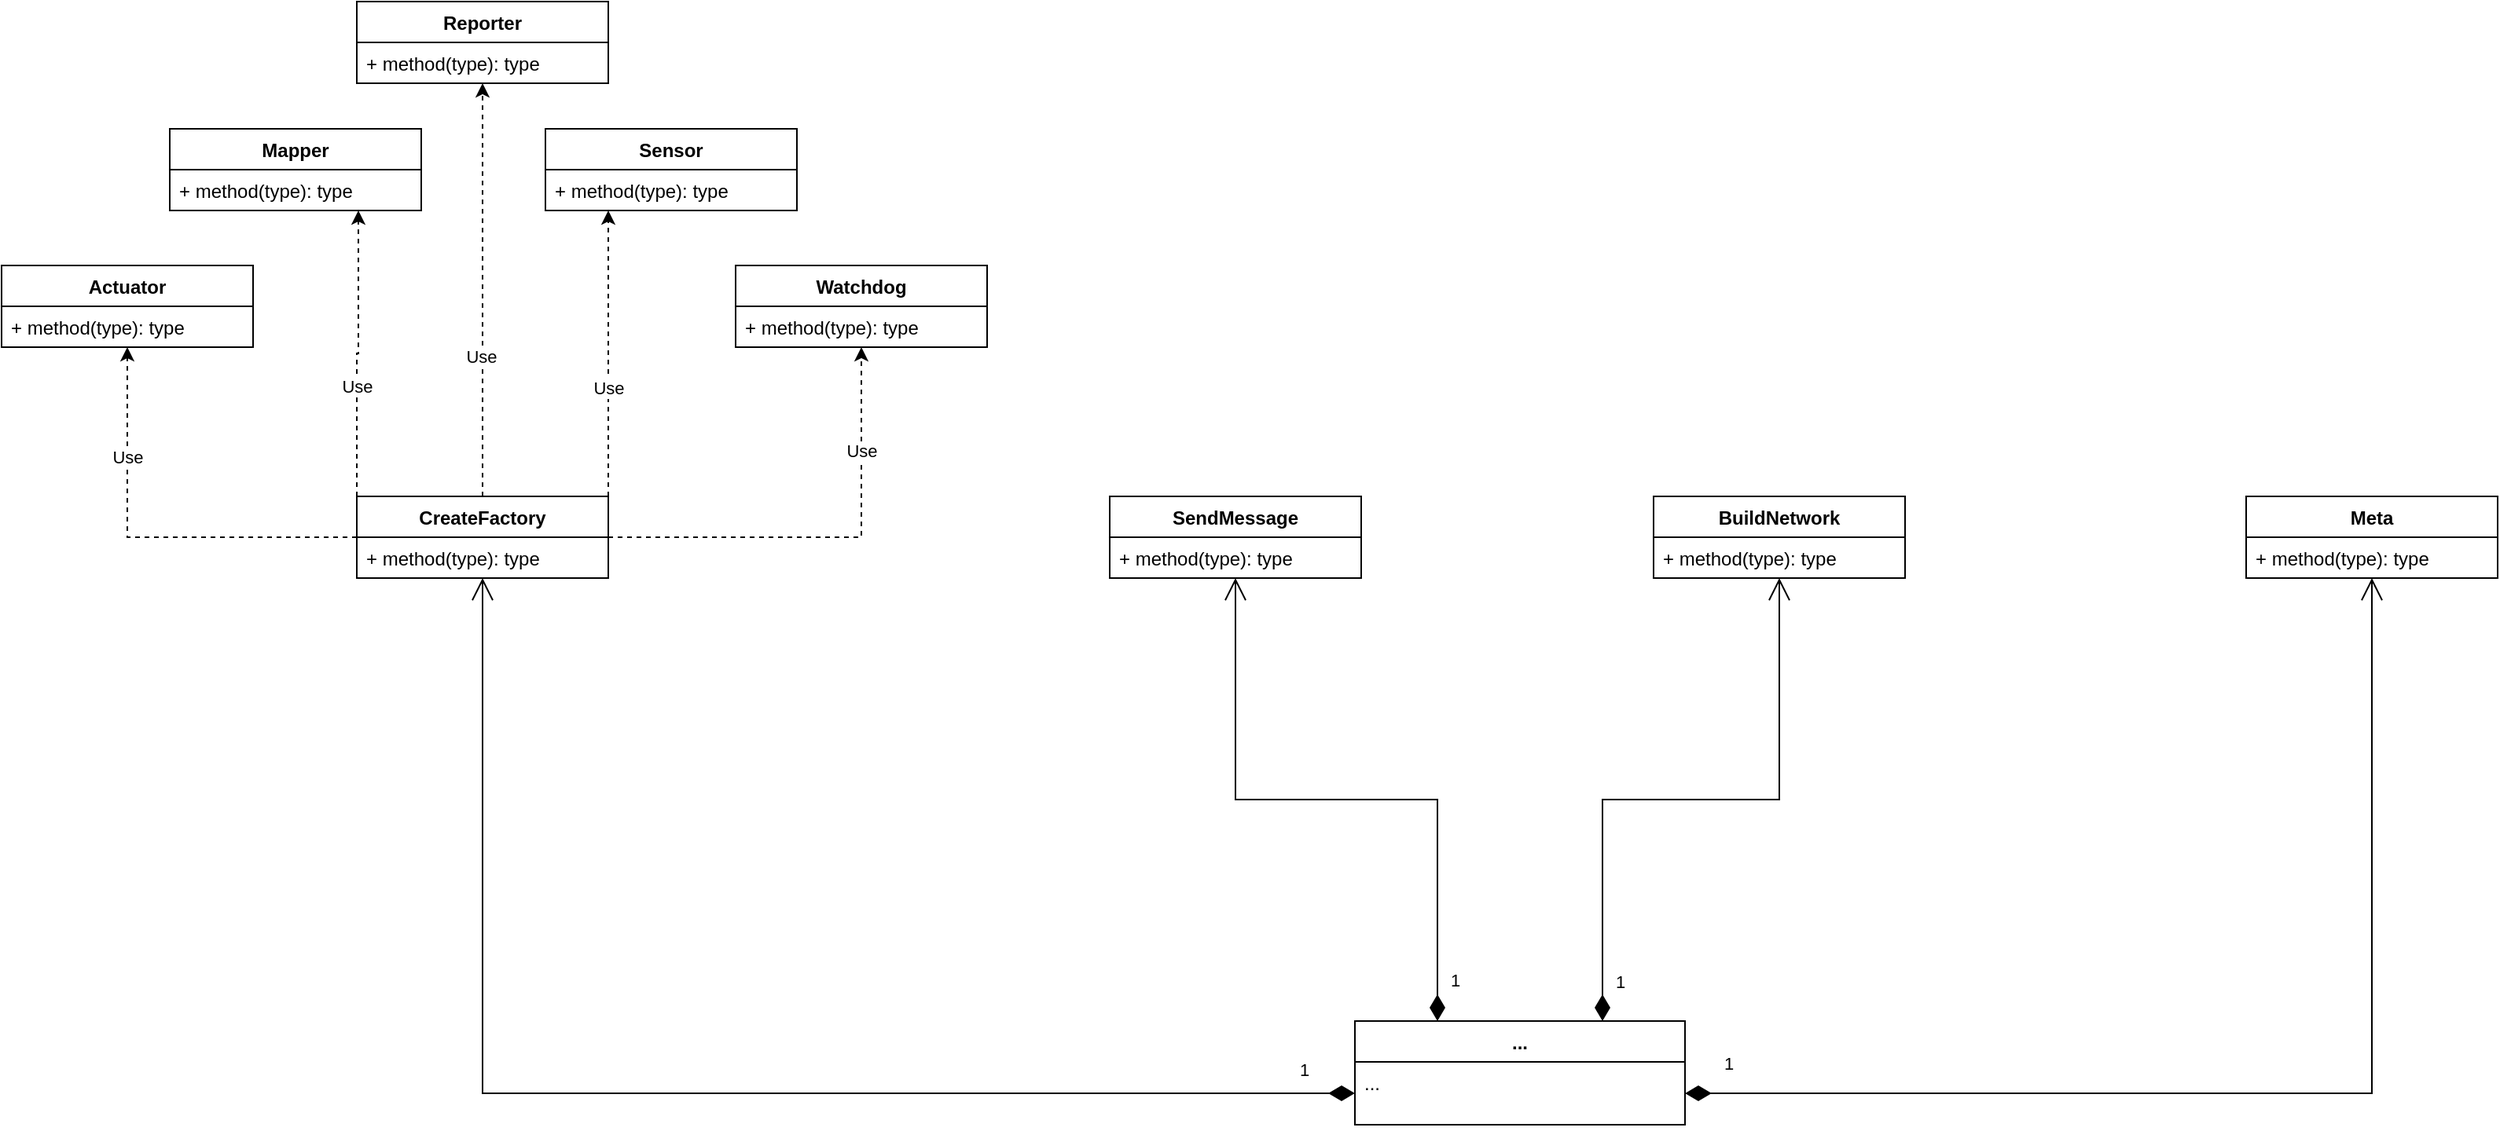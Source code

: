 <mxfile version="18.1.3" type="device"><diagram id="zQp5q17trz5MWXNw4xDx" name="Page-1"><mxGraphModel dx="1927" dy="1112" grid="0" gridSize="10" guides="1" tooltips="1" connect="1" arrows="1" fold="1" page="0" pageScale="1" pageWidth="850" pageHeight="1100" math="0" shadow="0"><root><mxCell id="0"/><mxCell id="1" parent="0"/><mxCell id="VVlKi-mO98epQE3-W1J9-36" value="..." style="swimlane;fontStyle=1;align=center;verticalAlign=top;childLayout=stackLayout;horizontal=1;startSize=26;horizontalStack=0;resizeParent=1;resizeParentMax=0;resizeLast=0;collapsible=1;marginBottom=0;rounded=0;labelBackgroundColor=none;labelBorderColor=none;perimeter=rectanglePerimeter;swimlaneFillColor=none;strokeColor=default;swimlaneLine=1;shadow=0;glass=0;" parent="1" vertex="1"><mxGeometry x="525" y="712" width="210" height="66" as="geometry"/></mxCell><mxCell id="VVlKi-mO98epQE3-W1J9-39" value="..." style="text;strokeColor=default;fillColor=none;align=left;verticalAlign=top;spacingLeft=4;spacingRight=4;overflow=hidden;rotatable=0;points=[[0,0.5],[1,0.5]];portConstraint=eastwest;rounded=0;labelBackgroundColor=none;labelBorderColor=none;perimeter=rectanglePerimeter;swimlaneFillColor=none;swimlaneLine=1;shadow=0;glass=0;" parent="VVlKi-mO98epQE3-W1J9-36" vertex="1"><mxGeometry y="26" width="210" height="40" as="geometry"/></mxCell><mxCell id="VVlKi-mO98epQE3-W1J9-95" value="1" style="endArrow=open;html=1;endSize=12;startArrow=diamondThin;startSize=14;startFill=1;edgeStyle=orthogonalEdgeStyle;align=left;verticalAlign=bottom;shadow=0;fillColor=none;labelBackgroundColor=none;labelBorderColor=none;exitX=0;exitY=0.5;exitDx=0;exitDy=0;entryX=0.5;entryY=1;entryDx=0;entryDy=0;swimlaneLine=1;rounded=0;" parent="1" source="VVlKi-mO98epQE3-W1J9-39" target="CTnLpeW_Wq752c0jhndu-74" edge="1"><mxGeometry x="-0.916" y="-6" relative="1" as="geometry"><mxPoint x="380" y="599" as="sourcePoint"/><mxPoint x="-30" y="538" as="targetPoint"/><mxPoint as="offset"/></mxGeometry></mxCell><mxCell id="VVlKi-mO98epQE3-W1J9-97" value="1" style="endArrow=open;html=1;endSize=12;startArrow=diamondThin;startSize=14;startFill=1;edgeStyle=orthogonalEdgeStyle;align=left;verticalAlign=bottom;shadow=0;exitX=1;exitY=0.5;exitDx=0;exitDy=0;labelBackgroundColor=none;labelBorderColor=none;entryX=0.5;entryY=1;entryDx=0;entryDy=0;swimlaneLine=1;rounded=0;" parent="1" source="VVlKi-mO98epQE3-W1J9-39" target="CTnLpeW_Wq752c0jhndu-91" edge="1"><mxGeometry x="-0.941" y="11" relative="1" as="geometry"><mxPoint x="761" y="556.75" as="sourcePoint"/><mxPoint x="1167.6" y="484.308" as="targetPoint"/><mxPoint y="1" as="offset"/></mxGeometry></mxCell><mxCell id="CTnLpeW_Wq752c0jhndu-3" value="1" style="endArrow=open;html=1;endSize=12;startArrow=diamondThin;startSize=14;startFill=1;edgeStyle=orthogonalEdgeStyle;align=left;verticalAlign=bottom;shadow=0;fillColor=none;exitX=0.25;exitY=0;exitDx=0;exitDy=0;labelBackgroundColor=none;labelBorderColor=none;entryX=0.5;entryY=1;entryDx=0;entryDy=0;swimlaneLine=1;rounded=0;" edge="1" parent="1" source="VVlKi-mO98epQE3-W1J9-36" target="CTnLpeW_Wq752c0jhndu-87"><mxGeometry x="-0.916" y="-6" relative="1" as="geometry"><mxPoint x="630" y="523" as="sourcePoint"/><mxPoint x="436" y="480" as="targetPoint"/><mxPoint as="offset"/></mxGeometry></mxCell><mxCell id="CTnLpeW_Wq752c0jhndu-49" value="1" style="endArrow=open;html=1;endSize=12;startArrow=diamondThin;startSize=14;startFill=1;edgeStyle=orthogonalEdgeStyle;align=left;verticalAlign=bottom;shadow=0;fillColor=none;exitX=0.75;exitY=0;exitDx=0;exitDy=0;labelBackgroundColor=none;labelBorderColor=none;entryX=0.5;entryY=1;entryDx=0;entryDy=0;swimlaneLine=1;rounded=0;" edge="1" parent="1" source="VVlKi-mO98epQE3-W1J9-36" target="CTnLpeW_Wq752c0jhndu-89"><mxGeometry x="-0.916" y="-6" relative="1" as="geometry"><mxPoint x="728.94" y="682.45" as="sourcePoint"/><mxPoint x="779" y="459" as="targetPoint"/><mxPoint as="offset"/></mxGeometry></mxCell><mxCell id="CTnLpeW_Wq752c0jhndu-87" value="SendMessage" style="swimlane;fontStyle=1;align=center;verticalAlign=top;childLayout=stackLayout;horizontal=1;startSize=26;horizontalStack=0;resizeParent=1;resizeParentMax=0;resizeLast=0;collapsible=1;marginBottom=0;perimeter=rectanglePerimeter;swimlaneFillColor=none;strokeColor=default;swimlaneLine=1;rounded=0;shadow=0;glass=0;" vertex="1" parent="1"><mxGeometry x="369" y="378" width="160" height="52" as="geometry"/></mxCell><mxCell id="CTnLpeW_Wq752c0jhndu-88" value="+ method(type): type" style="text;strokeColor=default;fillColor=none;align=left;verticalAlign=top;spacingLeft=4;spacingRight=4;overflow=hidden;rotatable=0;points=[[0,0.5],[1,0.5]];portConstraint=eastwest;perimeter=rectanglePerimeter;swimlaneFillColor=none;swimlaneLine=1;rounded=0;shadow=0;glass=0;" vertex="1" parent="CTnLpeW_Wq752c0jhndu-87"><mxGeometry y="26" width="160" height="26" as="geometry"/></mxCell><mxCell id="CTnLpeW_Wq752c0jhndu-89" value="BuildNetwork" style="swimlane;fontStyle=1;align=center;verticalAlign=top;childLayout=stackLayout;horizontal=1;startSize=26;horizontalStack=0;resizeParent=1;resizeParentMax=0;resizeLast=0;collapsible=1;marginBottom=0;perimeter=rectanglePerimeter;swimlaneFillColor=none;strokeColor=default;swimlaneLine=1;rounded=0;shadow=0;glass=0;" vertex="1" parent="1"><mxGeometry x="715" y="378" width="160" height="52" as="geometry"/></mxCell><mxCell id="CTnLpeW_Wq752c0jhndu-90" value="+ method(type): type" style="text;strokeColor=default;fillColor=none;align=left;verticalAlign=top;spacingLeft=4;spacingRight=4;overflow=hidden;rotatable=0;points=[[0,0.5],[1,0.5]];portConstraint=eastwest;perimeter=rectanglePerimeter;swimlaneFillColor=none;swimlaneLine=1;rounded=0;shadow=0;glass=0;" vertex="1" parent="CTnLpeW_Wq752c0jhndu-89"><mxGeometry y="26" width="160" height="26" as="geometry"/></mxCell><mxCell id="CTnLpeW_Wq752c0jhndu-91" value="Meta" style="swimlane;fontStyle=1;align=center;verticalAlign=top;childLayout=stackLayout;horizontal=1;startSize=26;horizontalStack=0;resizeParent=1;resizeParentMax=0;resizeLast=0;collapsible=1;marginBottom=0;perimeter=rectanglePerimeter;swimlaneFillColor=none;strokeColor=default;swimlaneLine=1;rounded=0;shadow=0;glass=0;" vertex="1" parent="1"><mxGeometry x="1092" y="378" width="160" height="52" as="geometry"/></mxCell><mxCell id="CTnLpeW_Wq752c0jhndu-92" value="+ method(type): type" style="text;strokeColor=default;fillColor=none;align=left;verticalAlign=top;spacingLeft=4;spacingRight=4;overflow=hidden;rotatable=0;points=[[0,0.5],[1,0.5]];portConstraint=eastwest;perimeter=rectanglePerimeter;swimlaneFillColor=none;swimlaneLine=1;rounded=0;shadow=0;glass=0;" vertex="1" parent="CTnLpeW_Wq752c0jhndu-91"><mxGeometry y="26" width="160" height="26" as="geometry"/></mxCell><mxCell id="CTnLpeW_Wq752c0jhndu-102" value="" style="group;" vertex="1" connectable="0" parent="1"><mxGeometry x="-336" y="63" width="627" height="367" as="geometry"/></mxCell><mxCell id="CTnLpeW_Wq752c0jhndu-60" value="Watchdog" style="swimlane;fontStyle=1;align=center;verticalAlign=top;childLayout=stackLayout;horizontal=1;startSize=26;horizontalStack=0;resizeParent=1;resizeParentMax=0;resizeLast=0;collapsible=1;marginBottom=0;perimeter=rectanglePerimeter;swimlaneFillColor=none;strokeColor=default;swimlaneLine=1;rounded=0;shadow=0;glass=0;" vertex="1" parent="CTnLpeW_Wq752c0jhndu-102"><mxGeometry x="467" y="168" width="160" height="52" as="geometry"/></mxCell><mxCell id="CTnLpeW_Wq752c0jhndu-63" value="+ method(type): type" style="text;strokeColor=default;fillColor=none;align=left;verticalAlign=top;spacingLeft=4;spacingRight=4;overflow=hidden;rotatable=0;points=[[0,0.5],[1,0.5]];portConstraint=eastwest;perimeter=rectanglePerimeter;swimlaneFillColor=none;swimlaneLine=1;rounded=0;shadow=0;glass=0;" vertex="1" parent="CTnLpeW_Wq752c0jhndu-60"><mxGeometry y="26" width="160" height="26" as="geometry"/></mxCell><mxCell id="CTnLpeW_Wq752c0jhndu-66" value="Mapper" style="swimlane;fontStyle=1;align=center;verticalAlign=top;childLayout=stackLayout;horizontal=1;startSize=26;horizontalStack=0;resizeParent=1;resizeParentMax=0;resizeLast=0;collapsible=1;marginBottom=0;perimeter=rectanglePerimeter;swimlaneFillColor=none;strokeColor=default;swimlaneLine=1;rounded=0;shadow=0;glass=0;" vertex="1" parent="CTnLpeW_Wq752c0jhndu-102"><mxGeometry x="107" y="81" width="160" height="52" as="geometry"/></mxCell><mxCell id="CTnLpeW_Wq752c0jhndu-67" value="+ method(type): type" style="text;strokeColor=default;fillColor=none;align=left;verticalAlign=top;spacingLeft=4;spacingRight=4;overflow=hidden;rotatable=0;points=[[0,0.5],[1,0.5]];portConstraint=eastwest;perimeter=rectanglePerimeter;swimlaneFillColor=none;swimlaneLine=1;rounded=0;shadow=0;glass=0;" vertex="1" parent="CTnLpeW_Wq752c0jhndu-66"><mxGeometry y="26" width="160" height="26" as="geometry"/></mxCell><mxCell id="CTnLpeW_Wq752c0jhndu-76" style="edgeStyle=orthogonalEdgeStyle;orthogonalLoop=1;jettySize=auto;html=1;exitX=1;exitY=0.5;exitDx=0;exitDy=0;entryX=0.5;entryY=1;entryDx=0;entryDy=0;swimlaneLine=1;rounded=0;jumpStyle=none;dashed=1;" edge="1" parent="CTnLpeW_Wq752c0jhndu-102" source="CTnLpeW_Wq752c0jhndu-74" target="CTnLpeW_Wq752c0jhndu-60"><mxGeometry relative="1" as="geometry"/></mxCell><mxCell id="CTnLpeW_Wq752c0jhndu-101" value="Use" style="edgeLabel;html=1;align=center;verticalAlign=middle;resizable=0;points=[];" vertex="1" connectable="0" parent="CTnLpeW_Wq752c0jhndu-76"><mxGeometry x="0.584" y="1" relative="1" as="geometry"><mxPoint x="1" y="7" as="offset"/></mxGeometry></mxCell><mxCell id="CTnLpeW_Wq752c0jhndu-80" style="edgeStyle=orthogonalEdgeStyle;orthogonalLoop=1;jettySize=auto;html=1;exitX=0;exitY=0;exitDx=0;exitDy=0;entryX=0.75;entryY=1;entryDx=0;entryDy=0;swimlaneLine=1;rounded=0;jumpStyle=none;dashed=1;" edge="1" parent="CTnLpeW_Wq752c0jhndu-102" source="CTnLpeW_Wq752c0jhndu-74" target="CTnLpeW_Wq752c0jhndu-66"><mxGeometry relative="1" as="geometry"/></mxCell><mxCell id="CTnLpeW_Wq752c0jhndu-74" value="CreateFactory" style="swimlane;fontStyle=1;align=center;verticalAlign=top;childLayout=stackLayout;horizontal=1;startSize=26;horizontalStack=0;resizeParent=1;resizeParentMax=0;resizeLast=0;collapsible=1;marginBottom=0;perimeter=rectanglePerimeter;swimlaneFillColor=none;strokeColor=default;swimlaneLine=1;rounded=0;shadow=0;glass=0;" vertex="1" parent="CTnLpeW_Wq752c0jhndu-102"><mxGeometry x="226" y="315" width="160" height="52" as="geometry"/></mxCell><mxCell id="CTnLpeW_Wq752c0jhndu-75" value="+ method(type): type" style="text;strokeColor=default;fillColor=none;align=left;verticalAlign=top;spacingLeft=4;spacingRight=4;overflow=hidden;rotatable=0;points=[[0,0.5],[1,0.5]];portConstraint=eastwest;perimeter=rectanglePerimeter;swimlaneFillColor=none;swimlaneLine=1;rounded=0;shadow=0;glass=0;" vertex="1" parent="CTnLpeW_Wq752c0jhndu-74"><mxGeometry y="26" width="160" height="26" as="geometry"/></mxCell><mxCell id="CTnLpeW_Wq752c0jhndu-78" value="Actuator" style="swimlane;fontStyle=1;align=center;verticalAlign=top;childLayout=stackLayout;horizontal=1;startSize=26;horizontalStack=0;resizeParent=1;resizeParentMax=0;resizeLast=0;collapsible=1;marginBottom=0;perimeter=rectanglePerimeter;swimlaneFillColor=none;strokeColor=default;swimlaneLine=1;rounded=0;shadow=0;glass=0;" vertex="1" parent="CTnLpeW_Wq752c0jhndu-102"><mxGeometry y="168" width="160" height="52" as="geometry"/></mxCell><mxCell id="CTnLpeW_Wq752c0jhndu-79" value="+ method(type): type" style="text;strokeColor=default;fillColor=none;align=left;verticalAlign=top;spacingLeft=4;spacingRight=4;overflow=hidden;rotatable=0;points=[[0,0.5],[1,0.5]];portConstraint=eastwest;perimeter=rectanglePerimeter;swimlaneFillColor=none;swimlaneLine=1;rounded=0;shadow=0;glass=0;" vertex="1" parent="CTnLpeW_Wq752c0jhndu-78"><mxGeometry y="26" width="160" height="26" as="geometry"/></mxCell><mxCell id="CTnLpeW_Wq752c0jhndu-77" style="edgeStyle=orthogonalEdgeStyle;orthogonalLoop=1;jettySize=auto;html=1;exitX=0;exitY=0.5;exitDx=0;exitDy=0;entryX=0.5;entryY=1;entryDx=0;entryDy=0;swimlaneLine=1;rounded=0;jumpStyle=none;dashed=1;" edge="1" parent="CTnLpeW_Wq752c0jhndu-102" source="CTnLpeW_Wq752c0jhndu-74" target="CTnLpeW_Wq752c0jhndu-78"><mxGeometry relative="1" as="geometry"><mxPoint x="67.286" y="314" as="targetPoint"/></mxGeometry></mxCell><mxCell id="CTnLpeW_Wq752c0jhndu-97" value="Use" style="edgeLabel;html=1;align=center;verticalAlign=middle;resizable=0;points=[];" vertex="1" connectable="0" parent="CTnLpeW_Wq752c0jhndu-77"><mxGeometry x="0.395" y="1" relative="1" as="geometry"><mxPoint x="1" y="-11" as="offset"/></mxGeometry></mxCell><mxCell id="CTnLpeW_Wq752c0jhndu-82" value="Sensor" style="swimlane;fontStyle=1;align=center;verticalAlign=top;childLayout=stackLayout;horizontal=1;startSize=26;horizontalStack=0;resizeParent=1;resizeParentMax=0;resizeLast=0;collapsible=1;marginBottom=0;perimeter=rectanglePerimeter;swimlaneFillColor=none;strokeColor=default;swimlaneLine=1;rounded=0;shadow=0;glass=0;" vertex="1" parent="CTnLpeW_Wq752c0jhndu-102"><mxGeometry x="346" y="81" width="160" height="52" as="geometry"/></mxCell><mxCell id="CTnLpeW_Wq752c0jhndu-83" value="+ method(type): type" style="text;strokeColor=default;fillColor=none;align=left;verticalAlign=top;spacingLeft=4;spacingRight=4;overflow=hidden;rotatable=0;points=[[0,0.5],[1,0.5]];portConstraint=eastwest;perimeter=rectanglePerimeter;swimlaneFillColor=none;swimlaneLine=1;rounded=0;shadow=0;glass=0;" vertex="1" parent="CTnLpeW_Wq752c0jhndu-82"><mxGeometry y="26" width="160" height="26" as="geometry"/></mxCell><mxCell id="CTnLpeW_Wq752c0jhndu-81" style="edgeStyle=orthogonalEdgeStyle;orthogonalLoop=1;jettySize=auto;html=1;exitX=1;exitY=0;exitDx=0;exitDy=0;entryX=0.25;entryY=1;entryDx=0;entryDy=0;swimlaneLine=1;rounded=0;jumpStyle=none;dashed=1;" edge="1" parent="CTnLpeW_Wq752c0jhndu-102" source="CTnLpeW_Wq752c0jhndu-74" target="CTnLpeW_Wq752c0jhndu-82"><mxGeometry relative="1" as="geometry"><mxPoint x="386.143" y="226" as="targetPoint"/></mxGeometry></mxCell><mxCell id="CTnLpeW_Wq752c0jhndu-100" value="Use" style="edgeLabel;html=1;align=center;verticalAlign=middle;resizable=0;points=[];" vertex="1" connectable="0" parent="CTnLpeW_Wq752c0jhndu-81"><mxGeometry x="-0.058" relative="1" as="geometry"><mxPoint y="16" as="offset"/></mxGeometry></mxCell><mxCell id="CTnLpeW_Wq752c0jhndu-84" value="Reporter" style="swimlane;fontStyle=1;align=center;verticalAlign=top;childLayout=stackLayout;horizontal=1;startSize=26;horizontalStack=0;resizeParent=1;resizeParentMax=0;resizeLast=0;collapsible=1;marginBottom=0;perimeter=rectanglePerimeter;swimlaneFillColor=none;strokeColor=default;swimlaneLine=1;rounded=0;shadow=0;glass=0;" vertex="1" parent="CTnLpeW_Wq752c0jhndu-102"><mxGeometry x="226" width="160" height="52" as="geometry"/></mxCell><mxCell id="CTnLpeW_Wq752c0jhndu-85" value="+ method(type): type" style="text;strokeColor=default;fillColor=none;align=left;verticalAlign=top;spacingLeft=4;spacingRight=4;overflow=hidden;rotatable=0;points=[[0,0.5],[1,0.5]];portConstraint=eastwest;perimeter=rectanglePerimeter;swimlaneFillColor=none;swimlaneLine=1;rounded=0;shadow=0;glass=0;" vertex="1" parent="CTnLpeW_Wq752c0jhndu-84"><mxGeometry y="26" width="160" height="26" as="geometry"/></mxCell><mxCell id="CTnLpeW_Wq752c0jhndu-86" style="edgeStyle=orthogonalEdgeStyle;orthogonalLoop=1;jettySize=auto;html=1;entryX=0.5;entryY=1;entryDx=0;entryDy=0;swimlaneLine=1;rounded=0;jumpStyle=none;dashed=1;" edge="1" parent="CTnLpeW_Wq752c0jhndu-102" source="CTnLpeW_Wq752c0jhndu-74" target="CTnLpeW_Wq752c0jhndu-84"><mxGeometry relative="1" as="geometry"/></mxCell><mxCell id="CTnLpeW_Wq752c0jhndu-99" value="Use" style="edgeLabel;html=1;align=center;verticalAlign=middle;resizable=0;points=[];" vertex="1" connectable="0" parent="CTnLpeW_Wq752c0jhndu-86"><mxGeometry x="-0.32" y="1" relative="1" as="geometry"><mxPoint as="offset"/></mxGeometry></mxCell><mxCell id="CTnLpeW_Wq752c0jhndu-98" value="Use" style="edgeLabel;html=1;align=center;verticalAlign=middle;resizable=0;points=[];" vertex="1" connectable="0" parent="CTnLpeW_Wq752c0jhndu-102"><mxGeometry x="226.0" y="244.999" as="geometry"/></mxCell></root></mxGraphModel></diagram></mxfile>